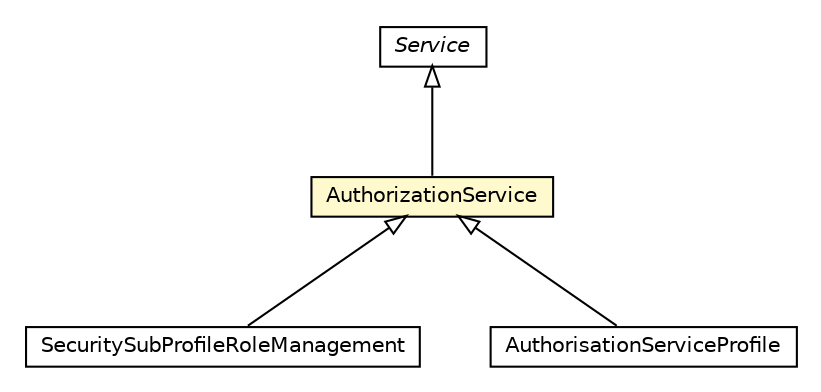 #!/usr/local/bin/dot
#
# Class diagram 
# Generated by UMLGraph version R5_6-24-gf6e263 (http://www.umlgraph.org/)
#

digraph G {
	edge [fontname="Helvetica",fontsize=10,labelfontname="Helvetica",labelfontsize=10];
	node [fontname="Helvetica",fontsize=10,shape=plaintext];
	nodesep=0.25;
	ranksep=0.5;
	// org.universAAL.middleware.service.owl.Service
	c2367702 [label=<<table title="org.universAAL.middleware.service.owl.Service" border="0" cellborder="1" cellspacing="0" cellpadding="2" port="p" href="../../middleware/service/owl/Service.html">
		<tr><td><table border="0" cellspacing="0" cellpadding="1">
<tr><td align="center" balign="center"><font face="Helvetica-Oblique"> Service </font></td></tr>
		</table></td></tr>
		</table>>, URL="../../middleware/service/owl/Service.html", fontname="Helvetica", fontcolor="black", fontsize=10.0];
	// org.universAAL.ontology.security.AuthorizationService
	c2368413 [label=<<table title="org.universAAL.ontology.security.AuthorizationService" border="0" cellborder="1" cellspacing="0" cellpadding="2" port="p" bgcolor="lemonChiffon" href="./AuthorizationService.html">
		<tr><td><table border="0" cellspacing="0" cellpadding="1">
<tr><td align="center" balign="center"> AuthorizationService </td></tr>
		</table></td></tr>
		</table>>, URL="./AuthorizationService.html", fontname="Helvetica", fontcolor="black", fontsize=10.0];
	// org.universAAL.security.authorisator.profiles.SecuritySubProfileRoleManagement
	c2369227 [label=<<table title="org.universAAL.security.authorisator.profiles.SecuritySubProfileRoleManagement" border="0" cellborder="1" cellspacing="0" cellpadding="2" port="p" href="../../security/authorisator/profiles/SecuritySubProfileRoleManagement.html">
		<tr><td><table border="0" cellspacing="0" cellpadding="1">
<tr><td align="center" balign="center"> SecuritySubProfileRoleManagement </td></tr>
		</table></td></tr>
		</table>>, URL="../../security/authorisator/profiles/SecuritySubProfileRoleManagement.html", fontname="Helvetica", fontcolor="black", fontsize=10.0];
	// org.universAAL.security.authorisator.profiles.AuthorisationServiceProfile
	c2369228 [label=<<table title="org.universAAL.security.authorisator.profiles.AuthorisationServiceProfile" border="0" cellborder="1" cellspacing="0" cellpadding="2" port="p" href="../../security/authorisator/profiles/AuthorisationServiceProfile.html">
		<tr><td><table border="0" cellspacing="0" cellpadding="1">
<tr><td align="center" balign="center"> AuthorisationServiceProfile </td></tr>
		</table></td></tr>
		</table>>, URL="../../security/authorisator/profiles/AuthorisationServiceProfile.html", fontname="Helvetica", fontcolor="black", fontsize=10.0];
	//org.universAAL.ontology.security.AuthorizationService extends org.universAAL.middleware.service.owl.Service
	c2367702:p -> c2368413:p [dir=back,arrowtail=empty];
	//org.universAAL.security.authorisator.profiles.SecuritySubProfileRoleManagement extends org.universAAL.ontology.security.AuthorizationService
	c2368413:p -> c2369227:p [dir=back,arrowtail=empty];
	//org.universAAL.security.authorisator.profiles.AuthorisationServiceProfile extends org.universAAL.ontology.security.AuthorizationService
	c2368413:p -> c2369228:p [dir=back,arrowtail=empty];
}

